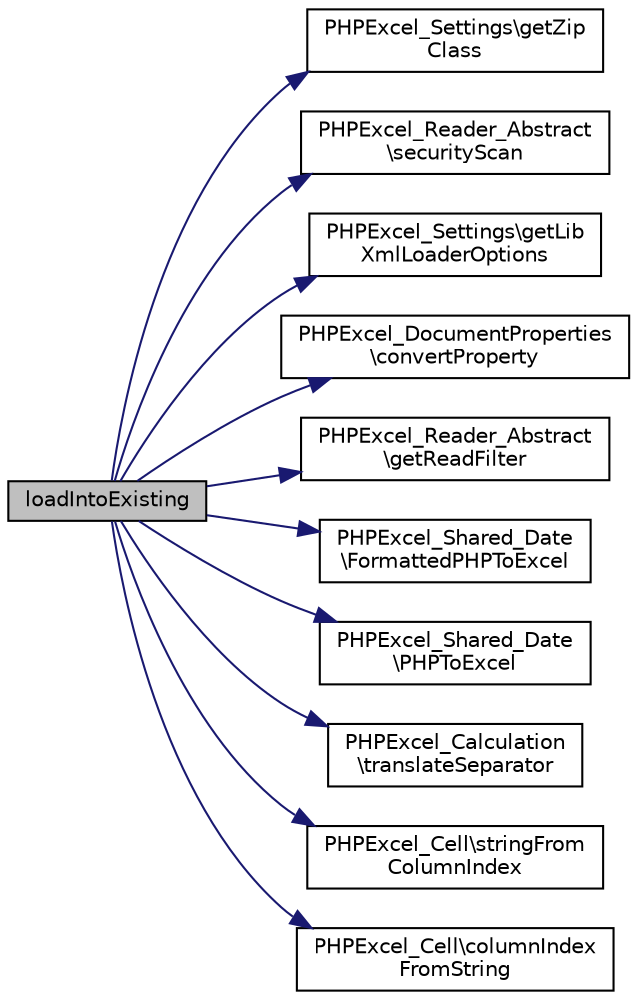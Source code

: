 digraph "loadIntoExisting"
{
  edge [fontname="Helvetica",fontsize="10",labelfontname="Helvetica",labelfontsize="10"];
  node [fontname="Helvetica",fontsize="10",shape=record];
  rankdir="LR";
  Node33 [label="loadIntoExisting",height=0.2,width=0.4,color="black", fillcolor="grey75", style="filled", fontcolor="black"];
  Node33 -> Node34 [color="midnightblue",fontsize="10",style="solid",fontname="Helvetica"];
  Node34 [label="PHPExcel_Settings\\getZip\lClass",height=0.2,width=0.4,color="black", fillcolor="white", style="filled",URL="$class_p_h_p_excel___settings.html#ab762d975fa2aefcbd1e0c33af7167299"];
  Node33 -> Node35 [color="midnightblue",fontsize="10",style="solid",fontname="Helvetica"];
  Node35 [label="PHPExcel_Reader_Abstract\l\\securityScan",height=0.2,width=0.4,color="black", fillcolor="white", style="filled",URL="$class_p_h_p_excel___reader___abstract.html#aa67490da9755835fd16df194cab68d0b"];
  Node33 -> Node36 [color="midnightblue",fontsize="10",style="solid",fontname="Helvetica"];
  Node36 [label="PHPExcel_Settings\\getLib\lXmlLoaderOptions",height=0.2,width=0.4,color="black", fillcolor="white", style="filled",URL="$class_p_h_p_excel___settings.html#aab0e46bef6b830bdb82228d72c349c9a"];
  Node33 -> Node37 [color="midnightblue",fontsize="10",style="solid",fontname="Helvetica"];
  Node37 [label="PHPExcel_DocumentProperties\l\\convertProperty",height=0.2,width=0.4,color="black", fillcolor="white", style="filled",URL="$class_p_h_p_excel___document_properties.html#aee4af87c994093fc6ae5e479c9570f6e"];
  Node33 -> Node38 [color="midnightblue",fontsize="10",style="solid",fontname="Helvetica"];
  Node38 [label="PHPExcel_Reader_Abstract\l\\getReadFilter",height=0.2,width=0.4,color="black", fillcolor="white", style="filled",URL="$class_p_h_p_excel___reader___abstract.html#abe90e2c64af2e5fbcd07da932986b785"];
  Node33 -> Node39 [color="midnightblue",fontsize="10",style="solid",fontname="Helvetica"];
  Node39 [label="PHPExcel_Shared_Date\l\\FormattedPHPToExcel",height=0.2,width=0.4,color="black", fillcolor="white", style="filled",URL="$class_p_h_p_excel___shared___date.html#aeb2d46bebfaf3257ae36c6799d2c28dd"];
  Node33 -> Node40 [color="midnightblue",fontsize="10",style="solid",fontname="Helvetica"];
  Node40 [label="PHPExcel_Shared_Date\l\\PHPToExcel",height=0.2,width=0.4,color="black", fillcolor="white", style="filled",URL="$class_p_h_p_excel___shared___date.html#a18486a897b4ae116d7f4cc55eb4937d5"];
  Node33 -> Node41 [color="midnightblue",fontsize="10",style="solid",fontname="Helvetica"];
  Node41 [label="PHPExcel_Calculation\l\\translateSeparator",height=0.2,width=0.4,color="black", fillcolor="white", style="filled",URL="$class_p_h_p_excel___calculation.html#a1866836ce8a020deec24f19b5be74917"];
  Node33 -> Node42 [color="midnightblue",fontsize="10",style="solid",fontname="Helvetica"];
  Node42 [label="PHPExcel_Cell\\stringFrom\lColumnIndex",height=0.2,width=0.4,color="black", fillcolor="white", style="filled",URL="$class_p_h_p_excel___cell.html#ab5501b4cf2f8cd0af389ad4096fb9387"];
  Node33 -> Node43 [color="midnightblue",fontsize="10",style="solid",fontname="Helvetica"];
  Node43 [label="PHPExcel_Cell\\columnIndex\lFromString",height=0.2,width=0.4,color="black", fillcolor="white", style="filled",URL="$class_p_h_p_excel___cell.html#a492724422ceefe1d16ed2a8997a0a489"];
}

